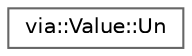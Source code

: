 digraph "Graphical Class Hierarchy"
{
 // LATEX_PDF_SIZE
  bgcolor="transparent";
  edge [fontname=Helvetica,fontsize=10,labelfontname=Helvetica,labelfontsize=10];
  node [fontname=Helvetica,fontsize=10,shape=box,height=0.2,width=0.4];
  rankdir="LR";
  Node0 [id="Node000000",label="via::Value::Un",height=0.2,width=0.4,color="grey40", fillcolor="white", style="filled",URL="$unionvia_1_1Value_1_1Un.html",tooltip=" "];
}
